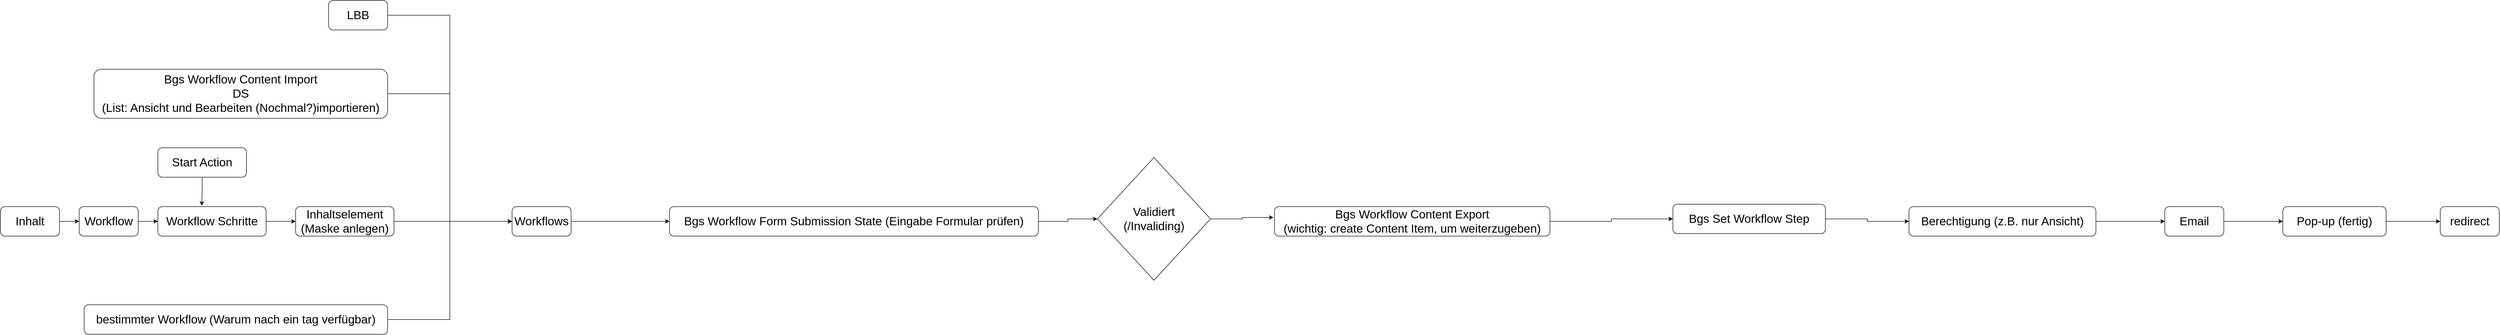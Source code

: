<mxfile version="13.9.9" type="github">
  <diagram id="SL32rtM2wAZGgII5a59b" name="Page-1">
    <mxGraphModel dx="1422" dy="1969" grid="1" gridSize="10" guides="1" tooltips="1" connect="1" arrows="1" fold="1" page="1" pageScale="1" pageWidth="827" pageHeight="1169" math="0" shadow="0">
      <root>
        <mxCell id="0" />
        <mxCell id="1" parent="0" />
        <mxCell id="LXSSktCqg1_w_sTUEPSr-19" value="" style="edgeStyle=orthogonalEdgeStyle;rounded=0;orthogonalLoop=1;jettySize=auto;html=1;fontSize=24;" edge="1" parent="1" source="LXSSktCqg1_w_sTUEPSr-1" target="LXSSktCqg1_w_sTUEPSr-2">
          <mxGeometry relative="1" as="geometry" />
        </mxCell>
        <mxCell id="LXSSktCqg1_w_sTUEPSr-1" value="Inhalt" style="rounded=1;whiteSpace=wrap;html=1;fontSize=24;" vertex="1" parent="1">
          <mxGeometry x="40" y="160" width="120" height="60" as="geometry" />
        </mxCell>
        <mxCell id="LXSSktCqg1_w_sTUEPSr-20" value="" style="edgeStyle=orthogonalEdgeStyle;rounded=0;orthogonalLoop=1;jettySize=auto;html=1;fontSize=24;" edge="1" parent="1" source="LXSSktCqg1_w_sTUEPSr-2" target="LXSSktCqg1_w_sTUEPSr-3">
          <mxGeometry relative="1" as="geometry" />
        </mxCell>
        <mxCell id="LXSSktCqg1_w_sTUEPSr-2" value="Workflow" style="rounded=1;whiteSpace=wrap;html=1;fontSize=24;" vertex="1" parent="1">
          <mxGeometry x="200" y="160" width="120" height="60" as="geometry" />
        </mxCell>
        <mxCell id="LXSSktCqg1_w_sTUEPSr-21" value="" style="edgeStyle=orthogonalEdgeStyle;rounded=0;orthogonalLoop=1;jettySize=auto;html=1;fontSize=24;" edge="1" parent="1" source="LXSSktCqg1_w_sTUEPSr-3" target="LXSSktCqg1_w_sTUEPSr-4">
          <mxGeometry relative="1" as="geometry" />
        </mxCell>
        <mxCell id="LXSSktCqg1_w_sTUEPSr-3" value="Workflow Schritte" style="rounded=1;whiteSpace=wrap;html=1;fontSize=24;" vertex="1" parent="1">
          <mxGeometry x="360" y="160" width="220" height="60" as="geometry" />
        </mxCell>
        <mxCell id="LXSSktCqg1_w_sTUEPSr-22" style="edgeStyle=orthogonalEdgeStyle;rounded=0;orthogonalLoop=1;jettySize=auto;html=1;entryX=0;entryY=0.5;entryDx=0;entryDy=0;fontSize=24;" edge="1" parent="1" source="LXSSktCqg1_w_sTUEPSr-4" target="LXSSktCqg1_w_sTUEPSr-6">
          <mxGeometry relative="1" as="geometry" />
        </mxCell>
        <mxCell id="LXSSktCqg1_w_sTUEPSr-4" value="Inhaltselement&lt;br&gt;(Maske anlegen)" style="rounded=1;whiteSpace=wrap;html=1;fontSize=24;" vertex="1" parent="1">
          <mxGeometry x="640" y="160" width="200" height="60" as="geometry" />
        </mxCell>
        <mxCell id="LXSSktCqg1_w_sTUEPSr-23" style="edgeStyle=orthogonalEdgeStyle;rounded=0;orthogonalLoop=1;jettySize=auto;html=1;entryX=0.405;entryY=-0.033;entryDx=0;entryDy=0;entryPerimeter=0;fontSize=24;" edge="1" parent="1" source="LXSSktCqg1_w_sTUEPSr-5" target="LXSSktCqg1_w_sTUEPSr-3">
          <mxGeometry relative="1" as="geometry" />
        </mxCell>
        <mxCell id="LXSSktCqg1_w_sTUEPSr-5" value="Start Action" style="rounded=1;whiteSpace=wrap;html=1;fontSize=24;" vertex="1" parent="1">
          <mxGeometry x="360" y="40" width="180" height="60" as="geometry" />
        </mxCell>
        <mxCell id="LXSSktCqg1_w_sTUEPSr-27" style="edgeStyle=orthogonalEdgeStyle;rounded=0;orthogonalLoop=1;jettySize=auto;html=1;entryX=0;entryY=0.5;entryDx=0;entryDy=0;fontSize=24;" edge="1" parent="1" source="LXSSktCqg1_w_sTUEPSr-6" target="LXSSktCqg1_w_sTUEPSr-10">
          <mxGeometry relative="1" as="geometry" />
        </mxCell>
        <mxCell id="LXSSktCqg1_w_sTUEPSr-6" value="Workflows" style="rounded=1;whiteSpace=wrap;html=1;fontSize=24;" vertex="1" parent="1">
          <mxGeometry x="1080" y="160" width="120" height="60" as="geometry" />
        </mxCell>
        <mxCell id="LXSSktCqg1_w_sTUEPSr-24" style="edgeStyle=orthogonalEdgeStyle;rounded=0;orthogonalLoop=1;jettySize=auto;html=1;entryX=0;entryY=0.5;entryDx=0;entryDy=0;fontSize=24;" edge="1" parent="1" source="LXSSktCqg1_w_sTUEPSr-7" target="LXSSktCqg1_w_sTUEPSr-6">
          <mxGeometry relative="1" as="geometry" />
        </mxCell>
        <mxCell id="LXSSktCqg1_w_sTUEPSr-7" value="Bgs Workflow Content Import&lt;br&gt;DS&lt;br&gt;(List: Ansicht und Bearbeiten (Nochmal?)importieren)" style="rounded=1;whiteSpace=wrap;html=1;fontSize=24;" vertex="1" parent="1">
          <mxGeometry x="230" y="-120" width="597" height="100" as="geometry" />
        </mxCell>
        <mxCell id="LXSSktCqg1_w_sTUEPSr-25" style="edgeStyle=orthogonalEdgeStyle;rounded=0;orthogonalLoop=1;jettySize=auto;html=1;entryX=0;entryY=0.5;entryDx=0;entryDy=0;fontSize=24;" edge="1" parent="1" source="LXSSktCqg1_w_sTUEPSr-8" target="LXSSktCqg1_w_sTUEPSr-6">
          <mxGeometry relative="1" as="geometry" />
        </mxCell>
        <mxCell id="LXSSktCqg1_w_sTUEPSr-8" value="LBB" style="rounded=1;whiteSpace=wrap;html=1;fontSize=24;" vertex="1" parent="1">
          <mxGeometry x="707" y="-260" width="120" height="60" as="geometry" />
        </mxCell>
        <mxCell id="LXSSktCqg1_w_sTUEPSr-26" style="edgeStyle=orthogonalEdgeStyle;rounded=0;orthogonalLoop=1;jettySize=auto;html=1;entryX=0;entryY=0.5;entryDx=0;entryDy=0;fontSize=24;" edge="1" parent="1" source="LXSSktCqg1_w_sTUEPSr-9" target="LXSSktCqg1_w_sTUEPSr-6">
          <mxGeometry relative="1" as="geometry" />
        </mxCell>
        <mxCell id="LXSSktCqg1_w_sTUEPSr-9" value="bestimmter Workflow (Warum nach ein tag verfügbar)" style="rounded=1;whiteSpace=wrap;html=1;fontSize=24;" vertex="1" parent="1">
          <mxGeometry x="210" y="360" width="617" height="60" as="geometry" />
        </mxCell>
        <mxCell id="LXSSktCqg1_w_sTUEPSr-28" style="edgeStyle=orthogonalEdgeStyle;rounded=0;orthogonalLoop=1;jettySize=auto;html=1;fontSize=24;" edge="1" parent="1" source="LXSSktCqg1_w_sTUEPSr-10" target="LXSSktCqg1_w_sTUEPSr-11">
          <mxGeometry relative="1" as="geometry" />
        </mxCell>
        <mxCell id="LXSSktCqg1_w_sTUEPSr-10" value="Bgs Workflow Form Submission State (Eingabe Formular prüfen)" style="rounded=1;whiteSpace=wrap;html=1;fontSize=24;" vertex="1" parent="1">
          <mxGeometry x="1400" y="160" width="750" height="60" as="geometry" />
        </mxCell>
        <mxCell id="LXSSktCqg1_w_sTUEPSr-29" style="edgeStyle=orthogonalEdgeStyle;rounded=0;orthogonalLoop=1;jettySize=auto;html=1;entryX=-0.004;entryY=0.367;entryDx=0;entryDy=0;entryPerimeter=0;fontSize=24;" edge="1" parent="1" source="LXSSktCqg1_w_sTUEPSr-11" target="LXSSktCqg1_w_sTUEPSr-12">
          <mxGeometry relative="1" as="geometry" />
        </mxCell>
        <mxCell id="LXSSktCqg1_w_sTUEPSr-11" value="Validiert&lt;br&gt;(/Invaliding)" style="rhombus;whiteSpace=wrap;html=1;fontSize=24;" vertex="1" parent="1">
          <mxGeometry x="2270" y="60" width="230" height="250" as="geometry" />
        </mxCell>
        <mxCell id="LXSSktCqg1_w_sTUEPSr-30" style="edgeStyle=orthogonalEdgeStyle;rounded=0;orthogonalLoop=1;jettySize=auto;html=1;entryX=0;entryY=0.5;entryDx=0;entryDy=0;fontSize=24;" edge="1" parent="1" source="LXSSktCqg1_w_sTUEPSr-12" target="LXSSktCqg1_w_sTUEPSr-14">
          <mxGeometry relative="1" as="geometry" />
        </mxCell>
        <mxCell id="LXSSktCqg1_w_sTUEPSr-12" value="&lt;span&gt;Bgs Workflow Content Export&lt;br&gt;(wichtig: create Content Item, um weiterzugeben)&lt;br&gt;&lt;/span&gt;" style="rounded=1;whiteSpace=wrap;html=1;fontSize=24;" vertex="1" parent="1">
          <mxGeometry x="2630" y="160" width="560" height="60" as="geometry" />
        </mxCell>
        <mxCell id="LXSSktCqg1_w_sTUEPSr-31" style="edgeStyle=orthogonalEdgeStyle;rounded=0;orthogonalLoop=1;jettySize=auto;html=1;entryX=0;entryY=0.5;entryDx=0;entryDy=0;fontSize=24;" edge="1" parent="1" source="LXSSktCqg1_w_sTUEPSr-14" target="LXSSktCqg1_w_sTUEPSr-15">
          <mxGeometry relative="1" as="geometry" />
        </mxCell>
        <mxCell id="LXSSktCqg1_w_sTUEPSr-14" value="Bgs Set Workflow Step" style="rounded=1;whiteSpace=wrap;html=1;fontSize=24;" vertex="1" parent="1">
          <mxGeometry x="3440" y="155" width="310" height="60" as="geometry" />
        </mxCell>
        <mxCell id="LXSSktCqg1_w_sTUEPSr-32" style="edgeStyle=orthogonalEdgeStyle;rounded=0;orthogonalLoop=1;jettySize=auto;html=1;fontSize=24;" edge="1" parent="1" source="LXSSktCqg1_w_sTUEPSr-15" target="LXSSktCqg1_w_sTUEPSr-16">
          <mxGeometry relative="1" as="geometry" />
        </mxCell>
        <mxCell id="LXSSktCqg1_w_sTUEPSr-15" value="Berechtigung (z.B. nur Ansicht)" style="rounded=1;whiteSpace=wrap;html=1;fontSize=24;" vertex="1" parent="1">
          <mxGeometry x="3920" y="160" width="380" height="60" as="geometry" />
        </mxCell>
        <mxCell id="LXSSktCqg1_w_sTUEPSr-33" style="edgeStyle=orthogonalEdgeStyle;rounded=0;orthogonalLoop=1;jettySize=auto;html=1;entryX=0;entryY=0.5;entryDx=0;entryDy=0;fontSize=24;" edge="1" parent="1" source="LXSSktCqg1_w_sTUEPSr-16" target="LXSSktCqg1_w_sTUEPSr-17">
          <mxGeometry relative="1" as="geometry" />
        </mxCell>
        <mxCell id="LXSSktCqg1_w_sTUEPSr-16" value="Email" style="rounded=1;whiteSpace=wrap;html=1;fontSize=24;" vertex="1" parent="1">
          <mxGeometry x="4440" y="160" width="120" height="60" as="geometry" />
        </mxCell>
        <mxCell id="LXSSktCqg1_w_sTUEPSr-34" style="edgeStyle=orthogonalEdgeStyle;rounded=0;orthogonalLoop=1;jettySize=auto;html=1;entryX=0;entryY=0.5;entryDx=0;entryDy=0;fontSize=24;" edge="1" parent="1" source="LXSSktCqg1_w_sTUEPSr-17" target="LXSSktCqg1_w_sTUEPSr-18">
          <mxGeometry relative="1" as="geometry" />
        </mxCell>
        <mxCell id="LXSSktCqg1_w_sTUEPSr-17" value="Pop-up (fertig)" style="rounded=1;whiteSpace=wrap;html=1;fontSize=24;" vertex="1" parent="1">
          <mxGeometry x="4680" y="160" width="210" height="60" as="geometry" />
        </mxCell>
        <mxCell id="LXSSktCqg1_w_sTUEPSr-18" value="redirect" style="rounded=1;whiteSpace=wrap;html=1;fontSize=24;" vertex="1" parent="1">
          <mxGeometry x="5000" y="160" width="120" height="60" as="geometry" />
        </mxCell>
      </root>
    </mxGraphModel>
  </diagram>
</mxfile>
